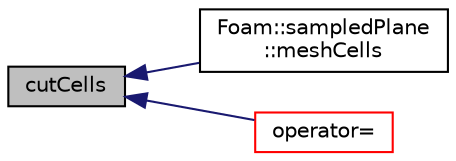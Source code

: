 digraph "cutCells"
{
  bgcolor="transparent";
  edge [fontname="Helvetica",fontsize="10",labelfontname="Helvetica",labelfontsize="10"];
  node [fontname="Helvetica",fontsize="10",shape=record];
  rankdir="LR";
  Node39 [label="cutCells",height=0.2,width=0.4,color="black", fillcolor="grey75", style="filled", fontcolor="black"];
  Node39 -> Node40 [dir="back",color="midnightblue",fontsize="10",style="solid",fontname="Helvetica"];
  Node40 [label="Foam::sampledPlane\l::meshCells",height=0.2,width=0.4,color="black",URL="$a30649.html#aa989cab3047dec5278f2291033e7048f",tooltip="For every face original cell in mesh. "];
  Node39 -> Node41 [dir="back",color="midnightblue",fontsize="10",style="solid",fontname="Helvetica"];
  Node41 [label="operator=",height=0.2,width=0.4,color="red",URL="$a30497.html#a791cb2006962605e80b84ad428b79eaf"];
}
